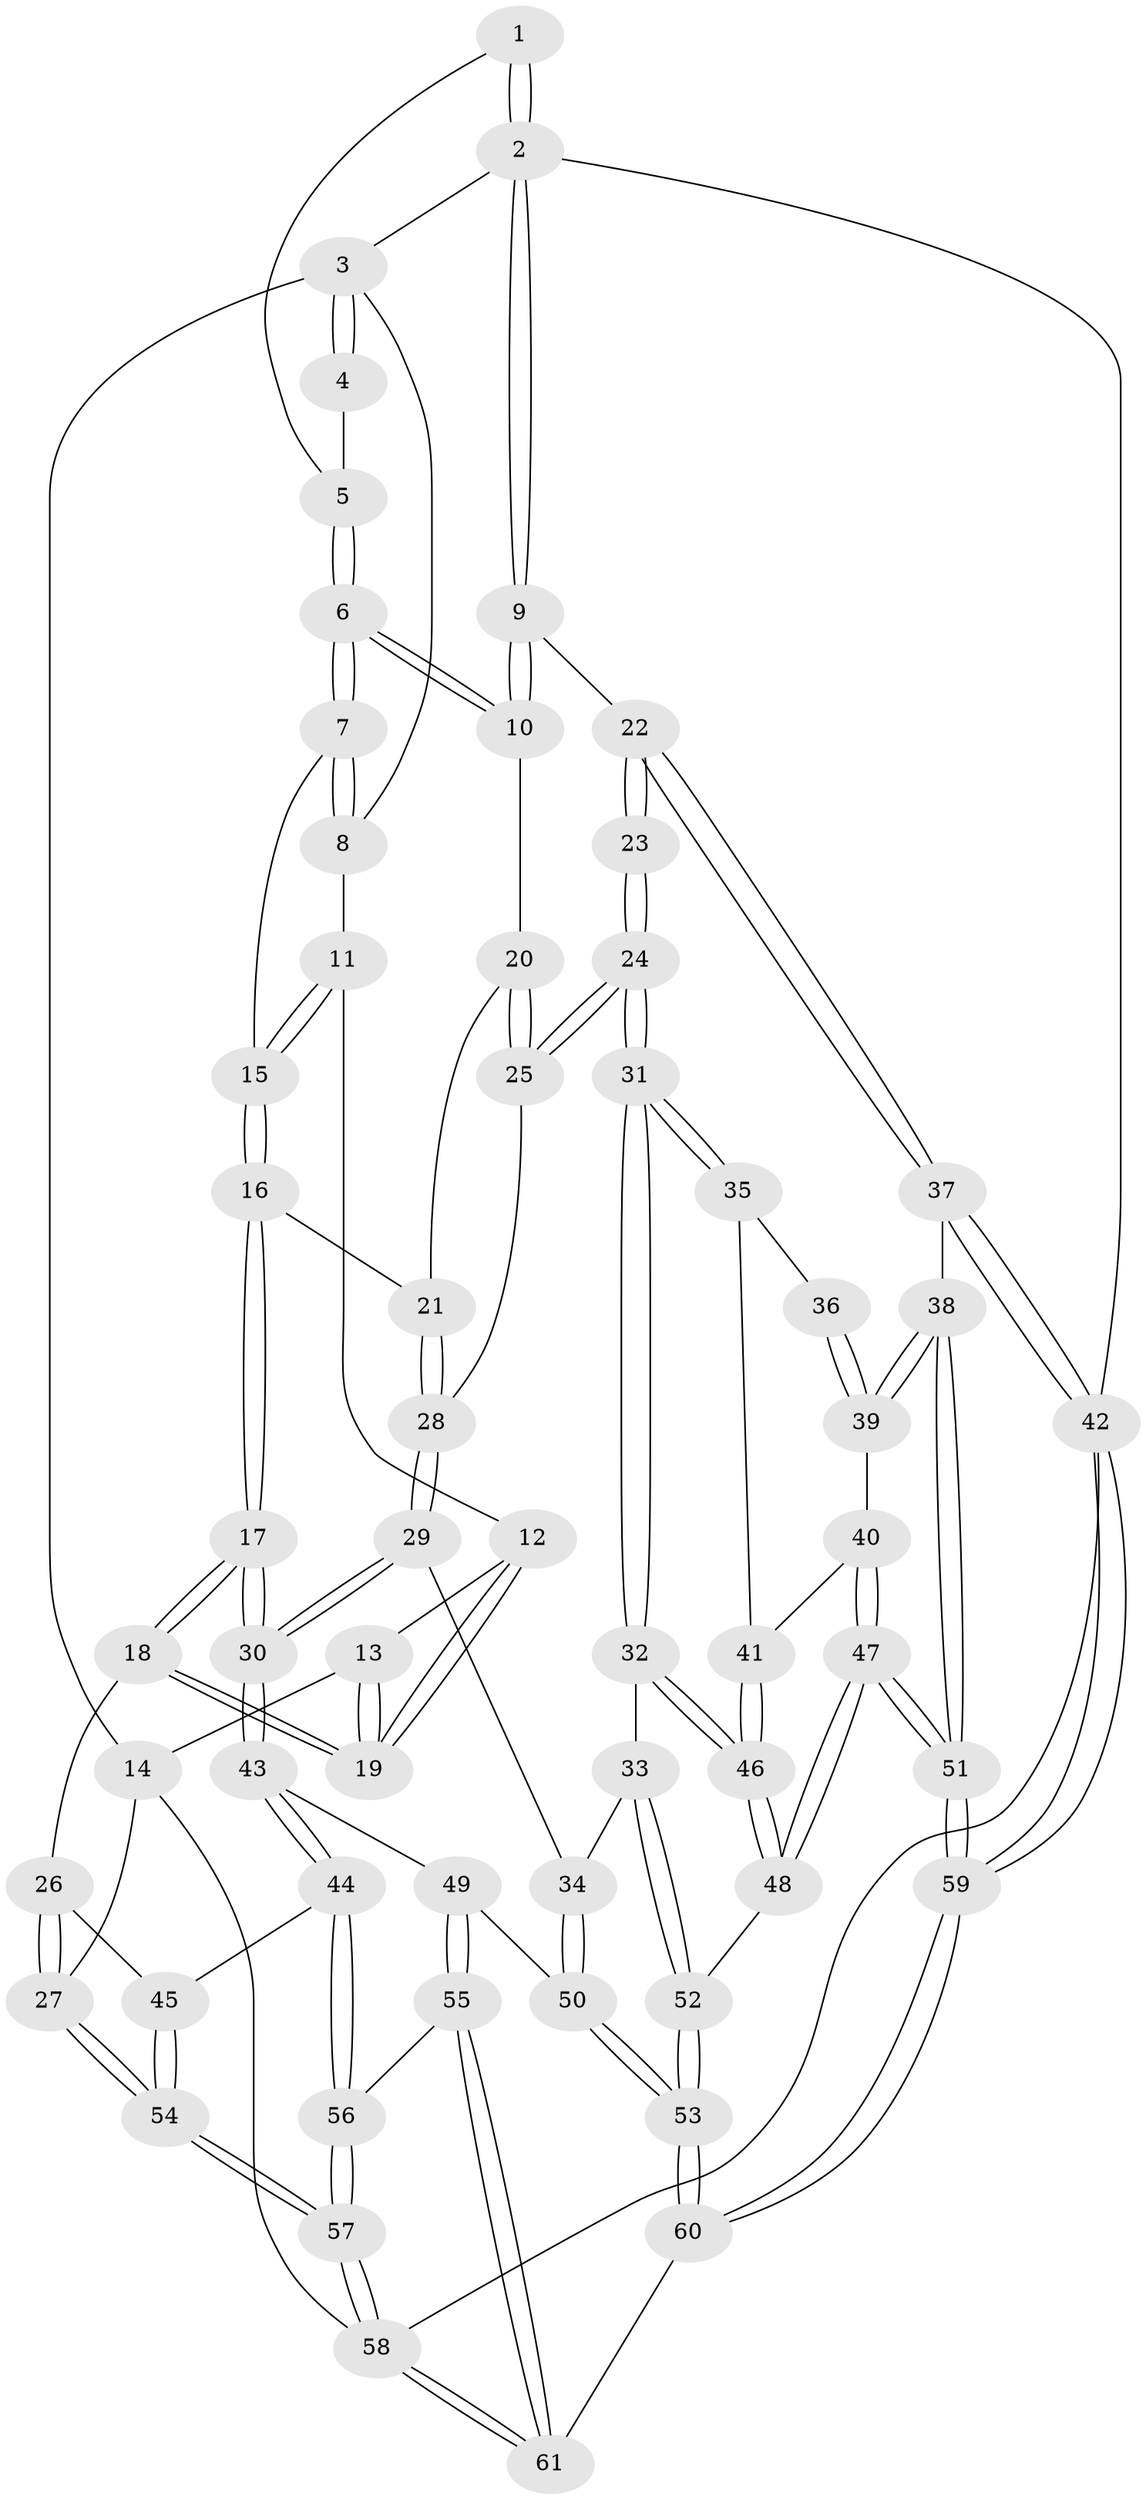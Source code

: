 // coarse degree distribution, {4: 0.5277777777777778, 5: 0.2222222222222222, 6: 0.1388888888888889, 3: 0.1111111111111111}
// Generated by graph-tools (version 1.1) at 2025/52/02/27/25 19:52:41]
// undirected, 61 vertices, 149 edges
graph export_dot {
graph [start="1"]
  node [color=gray90,style=filled];
  1 [pos="+0.8338640345450321+0"];
  2 [pos="+1+0"];
  3 [pos="+0.4050601034548464+0"];
  4 [pos="+0.5629532502150204+0"];
  5 [pos="+0.7643377499541105+0.08289600755449503"];
  6 [pos="+0.8185987696775453+0.34284958995616865"];
  7 [pos="+0.5812901127633446+0.2572914292495568"];
  8 [pos="+0.4119011203553045+0.06913763185615406"];
  9 [pos="+1+0.36678593460308634"];
  10 [pos="+0.8251830425341204+0.3467517615331303"];
  11 [pos="+0.21487994113415673+0.2680676742591601"];
  12 [pos="+0.21059536371625706+0.2701143087281903"];
  13 [pos="+0+0.29482487981183475"];
  14 [pos="+0+0.2722457668212862"];
  15 [pos="+0.41052470950882786+0.4910087440620442"];
  16 [pos="+0.3981845362426752+0.5622841791794272"];
  17 [pos="+0.27785470140958873+0.6539280159024501"];
  18 [pos="+0.23486097564687958+0.6413267729400683"];
  19 [pos="+0.21958168795219743+0.611868953450695"];
  20 [pos="+0.7300815087817686+0.47411558419856686"];
  21 [pos="+0.43808076760166326+0.5734406366245712"];
  22 [pos="+1+0.4727982465842236"];
  23 [pos="+1+0.5762132807668028"];
  24 [pos="+0.7072850154124366+0.7293824514135654"];
  25 [pos="+0.6507637067564308+0.6786390278235108"];
  26 [pos="+0.08693543879962617+0.7075158595091696"];
  27 [pos="+0+0.7282895855728849"];
  28 [pos="+0.6021237184270956+0.6904338936108988"];
  29 [pos="+0.5561633650845906+0.7626485223596854"];
  30 [pos="+0.29504379152726345+0.6964049959309359"];
  31 [pos="+0.7260565786876767+0.7708482374077796"];
  32 [pos="+0.7171684328299036+0.8416987983896479"];
  33 [pos="+0.5991278147388396+0.8653739882636188"];
  34 [pos="+0.5510570283805353+0.7987035716631885"];
  35 [pos="+0.8353160954901898+0.7740362195322025"];
  36 [pos="+0.8811248666390138+0.7420665909160483"];
  37 [pos="+1+0.7121646239342738"];
  38 [pos="+0.9120467063158026+0.860992440734779"];
  39 [pos="+0.9071481785370309+0.8569876826016377"];
  40 [pos="+0.8525546056362598+0.8444294995625945"];
  41 [pos="+0.8411530534268639+0.8297407250590954"];
  42 [pos="+1+1"];
  43 [pos="+0.31177977689800346+0.781879953180427"];
  44 [pos="+0.18276490470802367+0.9100509111731041"];
  45 [pos="+0.12415560706721611+0.8871744825422591"];
  46 [pos="+0.7344453333641919+0.8713894599447338"];
  47 [pos="+0.7838089982189135+0.9738974997012158"];
  48 [pos="+0.7573006315925174+0.9431599595300549"];
  49 [pos="+0.35927531601095186+0.8495953490636824"];
  50 [pos="+0.40841815301458945+0.8805734710378119"];
  51 [pos="+0.9003756127834367+1"];
  52 [pos="+0.5774891490021425+0.9582328104200292"];
  53 [pos="+0.500515995685812+1"];
  54 [pos="+0+1"];
  55 [pos="+0.24194911861626953+1"];
  56 [pos="+0.1871839928518612+0.9366405154535036"];
  57 [pos="+0+1"];
  58 [pos="+0+1"];
  59 [pos="+0.9830860841474567+1"];
  60 [pos="+0.4906588592903683+1"];
  61 [pos="+0.2490667029392178+1"];
  1 -- 2;
  1 -- 2;
  1 -- 5;
  2 -- 3;
  2 -- 9;
  2 -- 9;
  2 -- 42;
  3 -- 4;
  3 -- 4;
  3 -- 8;
  3 -- 14;
  4 -- 5;
  5 -- 6;
  5 -- 6;
  6 -- 7;
  6 -- 7;
  6 -- 10;
  6 -- 10;
  7 -- 8;
  7 -- 8;
  7 -- 15;
  8 -- 11;
  9 -- 10;
  9 -- 10;
  9 -- 22;
  10 -- 20;
  11 -- 12;
  11 -- 15;
  11 -- 15;
  12 -- 13;
  12 -- 19;
  12 -- 19;
  13 -- 14;
  13 -- 19;
  13 -- 19;
  14 -- 27;
  14 -- 58;
  15 -- 16;
  15 -- 16;
  16 -- 17;
  16 -- 17;
  16 -- 21;
  17 -- 18;
  17 -- 18;
  17 -- 30;
  17 -- 30;
  18 -- 19;
  18 -- 19;
  18 -- 26;
  20 -- 21;
  20 -- 25;
  20 -- 25;
  21 -- 28;
  21 -- 28;
  22 -- 23;
  22 -- 23;
  22 -- 37;
  22 -- 37;
  23 -- 24;
  23 -- 24;
  24 -- 25;
  24 -- 25;
  24 -- 31;
  24 -- 31;
  25 -- 28;
  26 -- 27;
  26 -- 27;
  26 -- 45;
  27 -- 54;
  27 -- 54;
  28 -- 29;
  28 -- 29;
  29 -- 30;
  29 -- 30;
  29 -- 34;
  30 -- 43;
  30 -- 43;
  31 -- 32;
  31 -- 32;
  31 -- 35;
  31 -- 35;
  32 -- 33;
  32 -- 46;
  32 -- 46;
  33 -- 34;
  33 -- 52;
  33 -- 52;
  34 -- 50;
  34 -- 50;
  35 -- 36;
  35 -- 41;
  36 -- 39;
  36 -- 39;
  37 -- 38;
  37 -- 42;
  37 -- 42;
  38 -- 39;
  38 -- 39;
  38 -- 51;
  38 -- 51;
  39 -- 40;
  40 -- 41;
  40 -- 47;
  40 -- 47;
  41 -- 46;
  41 -- 46;
  42 -- 59;
  42 -- 59;
  42 -- 58;
  43 -- 44;
  43 -- 44;
  43 -- 49;
  44 -- 45;
  44 -- 56;
  44 -- 56;
  45 -- 54;
  45 -- 54;
  46 -- 48;
  46 -- 48;
  47 -- 48;
  47 -- 48;
  47 -- 51;
  47 -- 51;
  48 -- 52;
  49 -- 50;
  49 -- 55;
  49 -- 55;
  50 -- 53;
  50 -- 53;
  51 -- 59;
  51 -- 59;
  52 -- 53;
  52 -- 53;
  53 -- 60;
  53 -- 60;
  54 -- 57;
  54 -- 57;
  55 -- 56;
  55 -- 61;
  55 -- 61;
  56 -- 57;
  56 -- 57;
  57 -- 58;
  57 -- 58;
  58 -- 61;
  58 -- 61;
  59 -- 60;
  59 -- 60;
  60 -- 61;
}
